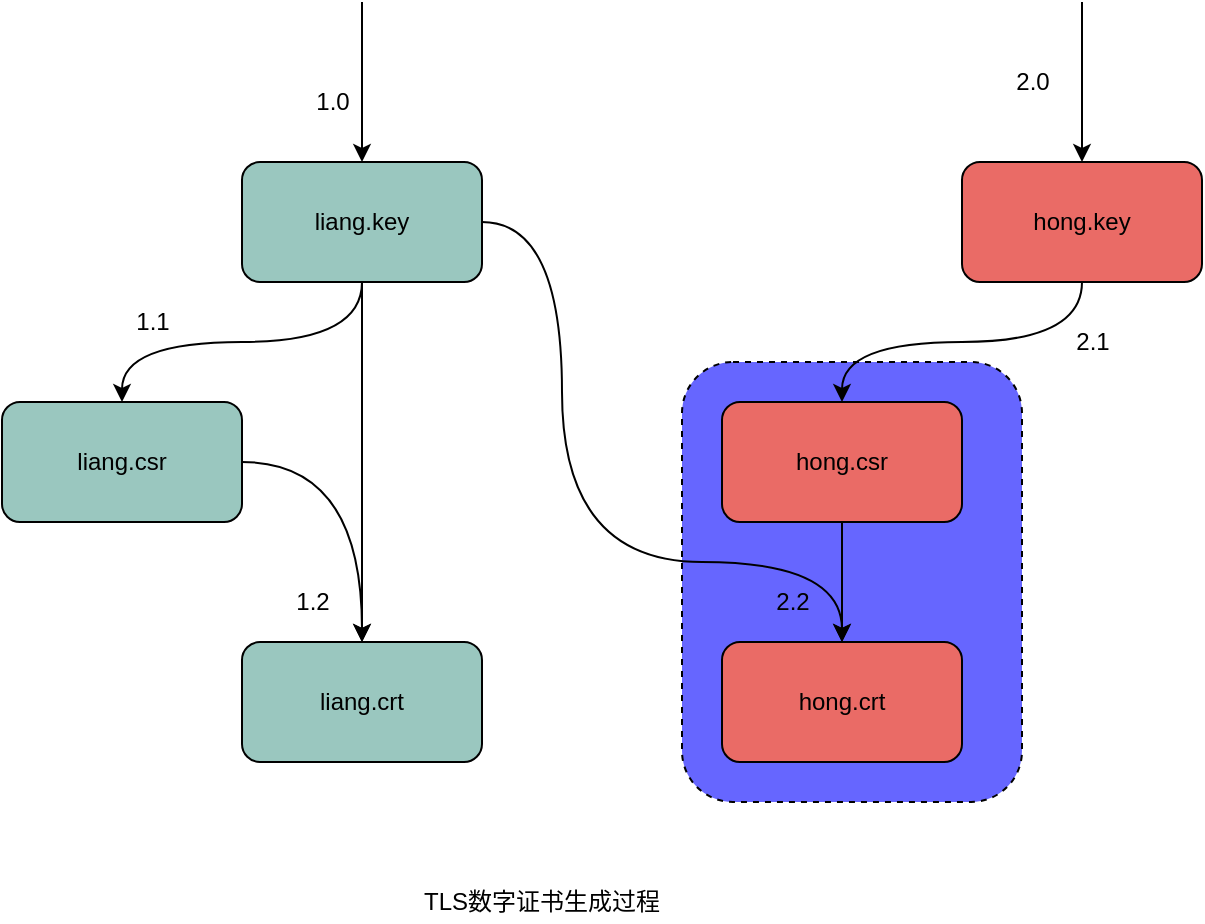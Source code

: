 <mxfile version="13.1.14" type="github">
  <diagram id="0Uj0wvOZ_GoHjRGlzTIO" name="Page-1">
    <mxGraphModel dx="1422" dy="737" grid="1" gridSize="10" guides="1" tooltips="1" connect="1" arrows="1" fold="1" page="1" pageScale="1" pageWidth="1920" pageHeight="1200" math="0" shadow="0">
      <root>
        <mxCell id="0" />
        <mxCell id="1" parent="0" />
        <mxCell id="NBl6JaTMYuG1Rr8iN5Nd-24" value="" style="rounded=1;whiteSpace=wrap;html=1;fillColor=#6666FF;dashed=1;" vertex="1" parent="1">
          <mxGeometry x="420" y="340" width="170" height="220" as="geometry" />
        </mxCell>
        <mxCell id="NBl6JaTMYuG1Rr8iN5Nd-8" value="" style="edgeStyle=orthogonalEdgeStyle;rounded=0;orthogonalLoop=1;jettySize=auto;html=1;curved=1;" edge="1" parent="1" source="NBl6JaTMYuG1Rr8iN5Nd-1" target="NBl6JaTMYuG1Rr8iN5Nd-7">
          <mxGeometry relative="1" as="geometry" />
        </mxCell>
        <mxCell id="NBl6JaTMYuG1Rr8iN5Nd-10" value="" style="edgeStyle=orthogonalEdgeStyle;curved=1;rounded=0;orthogonalLoop=1;jettySize=auto;html=1;" edge="1" parent="1" source="NBl6JaTMYuG1Rr8iN5Nd-1" target="NBl6JaTMYuG1Rr8iN5Nd-9">
          <mxGeometry relative="1" as="geometry" />
        </mxCell>
        <mxCell id="NBl6JaTMYuG1Rr8iN5Nd-21" value="" style="edgeStyle=orthogonalEdgeStyle;curved=1;rounded=0;orthogonalLoop=1;jettySize=auto;html=1;entryX=0.5;entryY=0;entryDx=0;entryDy=0;" edge="1" parent="1" source="NBl6JaTMYuG1Rr8iN5Nd-1" target="NBl6JaTMYuG1Rr8iN5Nd-16">
          <mxGeometry relative="1" as="geometry">
            <mxPoint x="400" y="270" as="targetPoint" />
            <Array as="points">
              <mxPoint x="360" y="270" />
              <mxPoint x="360" y="440" />
              <mxPoint x="500" y="440" />
            </Array>
          </mxGeometry>
        </mxCell>
        <mxCell id="NBl6JaTMYuG1Rr8iN5Nd-27" value="" style="edgeStyle=orthogonalEdgeStyle;curved=1;rounded=0;orthogonalLoop=1;jettySize=auto;html=1;startArrow=classic;startFill=1;endArrow=none;endFill=0;" edge="1" parent="1" source="NBl6JaTMYuG1Rr8iN5Nd-1">
          <mxGeometry relative="1" as="geometry">
            <mxPoint x="260" y="160" as="targetPoint" />
          </mxGeometry>
        </mxCell>
        <mxCell id="NBl6JaTMYuG1Rr8iN5Nd-1" value="liang.key" style="rounded=1;whiteSpace=wrap;html=1;fillColor=#9AC7BF;" vertex="1" parent="1">
          <mxGeometry x="200" y="240" width="120" height="60" as="geometry" />
        </mxCell>
        <mxCell id="NBl6JaTMYuG1Rr8iN5Nd-9" value="liang.crt" style="rounded=1;whiteSpace=wrap;html=1;fillColor=#9AC7BF;" vertex="1" parent="1">
          <mxGeometry x="200" y="480" width="120" height="60" as="geometry" />
        </mxCell>
        <mxCell id="NBl6JaTMYuG1Rr8iN5Nd-23" value="" style="edgeStyle=orthogonalEdgeStyle;rounded=0;orthogonalLoop=1;jettySize=auto;html=1;entryX=0.5;entryY=0;entryDx=0;entryDy=0;exitX=1;exitY=0.5;exitDx=0;exitDy=0;curved=1;" edge="1" parent="1" source="NBl6JaTMYuG1Rr8iN5Nd-7" target="NBl6JaTMYuG1Rr8iN5Nd-9">
          <mxGeometry relative="1" as="geometry">
            <mxPoint x="140" y="500" as="targetPoint" />
          </mxGeometry>
        </mxCell>
        <mxCell id="NBl6JaTMYuG1Rr8iN5Nd-7" value="liang.csr" style="rounded=1;whiteSpace=wrap;html=1;fillColor=#9AC7BF;" vertex="1" parent="1">
          <mxGeometry x="80" y="360" width="120" height="60" as="geometry" />
        </mxCell>
        <mxCell id="NBl6JaTMYuG1Rr8iN5Nd-13" value="" style="edgeStyle=orthogonalEdgeStyle;curved=1;rounded=0;orthogonalLoop=1;jettySize=auto;html=1;" edge="1" parent="1" source="NBl6JaTMYuG1Rr8iN5Nd-4" target="NBl6JaTMYuG1Rr8iN5Nd-12">
          <mxGeometry relative="1" as="geometry" />
        </mxCell>
        <mxCell id="NBl6JaTMYuG1Rr8iN5Nd-29" value="" style="edgeStyle=orthogonalEdgeStyle;curved=1;rounded=0;orthogonalLoop=1;jettySize=auto;html=1;startArrow=classic;startFill=1;endArrow=none;endFill=0;" edge="1" parent="1" source="NBl6JaTMYuG1Rr8iN5Nd-4">
          <mxGeometry relative="1" as="geometry">
            <mxPoint x="620" y="160" as="targetPoint" />
          </mxGeometry>
        </mxCell>
        <mxCell id="NBl6JaTMYuG1Rr8iN5Nd-4" value="hong.key" style="rounded=1;whiteSpace=wrap;html=1;fillColor=#EA6B66;" vertex="1" parent="1">
          <mxGeometry x="560" y="240" width="120" height="60" as="geometry" />
        </mxCell>
        <mxCell id="NBl6JaTMYuG1Rr8iN5Nd-17" value="" style="edgeStyle=orthogonalEdgeStyle;curved=1;rounded=0;orthogonalLoop=1;jettySize=auto;html=1;" edge="1" parent="1" source="NBl6JaTMYuG1Rr8iN5Nd-12" target="NBl6JaTMYuG1Rr8iN5Nd-16">
          <mxGeometry relative="1" as="geometry" />
        </mxCell>
        <mxCell id="NBl6JaTMYuG1Rr8iN5Nd-12" value="hong.csr" style="rounded=1;whiteSpace=wrap;html=1;fillColor=#EA6B66;" vertex="1" parent="1">
          <mxGeometry x="440" y="360" width="120" height="60" as="geometry" />
        </mxCell>
        <mxCell id="NBl6JaTMYuG1Rr8iN5Nd-16" value="hong.crt" style="rounded=1;whiteSpace=wrap;html=1;fillColor=#EA6B66;" vertex="1" parent="1">
          <mxGeometry x="440" y="480" width="120" height="60" as="geometry" />
        </mxCell>
        <mxCell id="NBl6JaTMYuG1Rr8iN5Nd-25" value="TLS数字证书生成过程" style="text;html=1;strokeColor=none;fillColor=none;align=center;verticalAlign=middle;whiteSpace=wrap;rounded=0;dashed=1;" vertex="1" parent="1">
          <mxGeometry x="280" y="600" width="140" height="20" as="geometry" />
        </mxCell>
        <mxCell id="NBl6JaTMYuG1Rr8iN5Nd-34" value="2.2" style="text;html=1;align=center;verticalAlign=middle;resizable=0;points=[];autosize=1;" vertex="1" parent="1">
          <mxGeometry x="460" y="450" width="30" height="20" as="geometry" />
        </mxCell>
        <mxCell id="NBl6JaTMYuG1Rr8iN5Nd-35" value="2.1" style="text;html=1;align=center;verticalAlign=middle;resizable=0;points=[];autosize=1;" vertex="1" parent="1">
          <mxGeometry x="610" y="320" width="30" height="20" as="geometry" />
        </mxCell>
        <mxCell id="NBl6JaTMYuG1Rr8iN5Nd-36" value="2.0" style="text;html=1;align=center;verticalAlign=middle;resizable=0;points=[];autosize=1;" vertex="1" parent="1">
          <mxGeometry x="580" y="190" width="30" height="20" as="geometry" />
        </mxCell>
        <mxCell id="NBl6JaTMYuG1Rr8iN5Nd-37" value="1.2" style="text;html=1;align=center;verticalAlign=middle;resizable=0;points=[];autosize=1;" vertex="1" parent="1">
          <mxGeometry x="220" y="450" width="30" height="20" as="geometry" />
        </mxCell>
        <mxCell id="NBl6JaTMYuG1Rr8iN5Nd-38" value="1.1" style="text;html=1;align=center;verticalAlign=middle;resizable=0;points=[];autosize=1;" vertex="1" parent="1">
          <mxGeometry x="140" y="310" width="30" height="20" as="geometry" />
        </mxCell>
        <mxCell id="NBl6JaTMYuG1Rr8iN5Nd-39" value="1.0" style="text;html=1;align=center;verticalAlign=middle;resizable=0;points=[];autosize=1;" vertex="1" parent="1">
          <mxGeometry x="230" y="200" width="30" height="20" as="geometry" />
        </mxCell>
      </root>
    </mxGraphModel>
  </diagram>
</mxfile>
